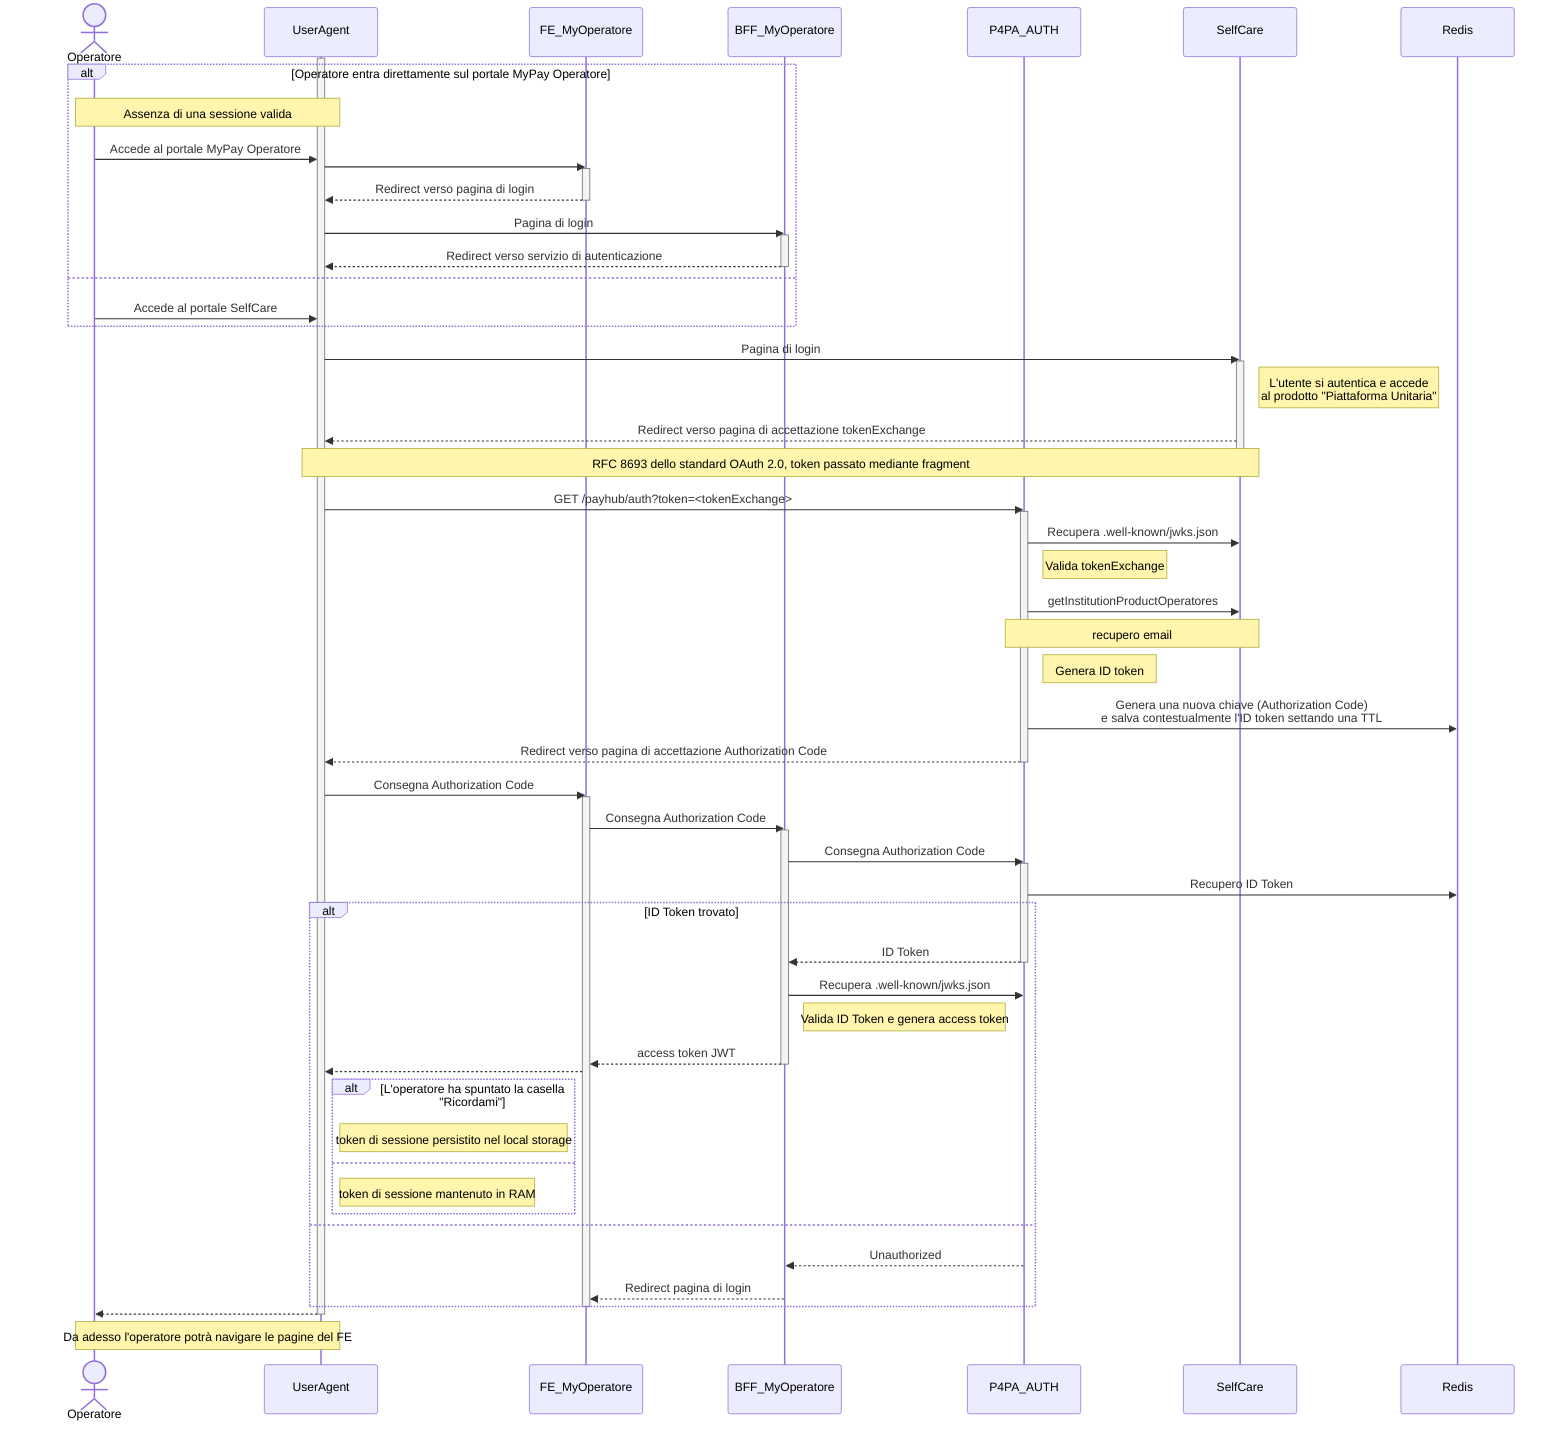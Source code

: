 sequenceDiagram
    actor Operatore
    participant UserAgent
    participant FE as FE_MyOperatore
    participant BFF as BFF_MyOperatore
    participant AUTH as P4PA_AUTH
    participant SelfCare
    participant Redis


    activate UserAgent
    alt Operatore entra direttamente sul portale MyPay Operatore
    note over Operatore, UserAgent: Assenza di una sessione valida
    Operatore ->> UserAgent: Accede al portale MyPay Operatore

    UserAgent ->> FE: #
    activate FE
    FE -->> UserAgent: Redirect verso pagina di login
    deactivate FE

    UserAgent ->> BFF: Pagina di login
    activate BFF
    BFF -->> UserAgent: Redirect verso servizio di autenticazione
    deactivate BFF
    else
    Operatore ->> UserAgent: Accede al portale SelfCare
    end

    UserAgent ->> SelfCare: Pagina di login
    activate SelfCare
    note right of SelfCare: L'utente si autentica e accede<br />al prodotto "Piattaforma Unitaria"
    SelfCare -->> UserAgent: Redirect verso pagina di accettazione tokenExchange
    note over UserAgent, SelfCare: RFC 8693 dello standard OAuth 2.0, token passato mediante fragment
    deactivate SelfCare

    UserAgent ->> AUTH: GET /payhub/auth?token=<tokenExchange>
    activate AUTH
    AUTH ->> SelfCare: Recupera .well-known/jwks.json
    note right of AUTH: Valida tokenExchange
    AUTH ->> SelfCare: getInstitutionProductOperatores
    note over AUTH, SelfCare: recupero email
    note right of AUTH: Genera ID token
    AUTH ->> Redis: Genera una nuova chiave (Authorization Code)<BR />e salva contestualmente l'ID token settando una TTL
    AUTH -->> UserAgent: Redirect verso pagina di accettazione Authorization Code
    deactivate AUTH

    UserAgent ->> FE: Consegna Authorization Code
    activate FE
    FE ->> BFF: Consegna Authorization Code
    activate BFF
    BFF ->> AUTH: Consegna Authorization Code

    activate AUTH
    AUTH ->> Redis: Recupero ID Token
    alt ID Token trovato
    AUTH -->> BFF: ID Token
    deactivate AUTH

    BFF ->> AUTH: Recupera .well-known/jwks.json
    note right of BFF: Valida ID Token e genera access token
    BFF -->> FE: access token JWT
    deactivate BFF
    FE -->> UserAgent: #
    alt L'operatore ha spuntato la casella "Ricordami"
    note right of UserAgent: token di sessione persistito nel local storage
    else
    note right of UserAgent: token di sessione mantenuto in RAM
    end
    else
    AUTH -->> BFF: Unauthorized
    BFF -->> FE: Redirect pagina di login
    end
    deactivate FE

    UserAgent -->> Operatore: #
    deactivate UserAgent

    note over Operatore, UserAgent: Da adesso l'operatore potrà navigare le pagine del FE